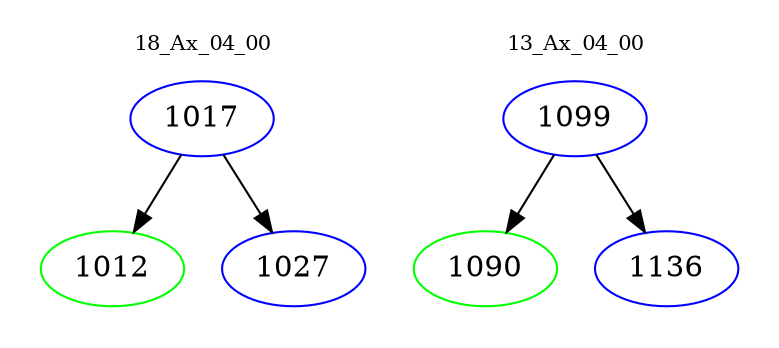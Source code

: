 digraph{
subgraph cluster_0 {
color = white
label = "18_Ax_04_00";
fontsize=10;
T0_1017 [label="1017", color="blue"]
T0_1017 -> T0_1012 [color="black"]
T0_1012 [label="1012", color="green"]
T0_1017 -> T0_1027 [color="black"]
T0_1027 [label="1027", color="blue"]
}
subgraph cluster_1 {
color = white
label = "13_Ax_04_00";
fontsize=10;
T1_1099 [label="1099", color="blue"]
T1_1099 -> T1_1090 [color="black"]
T1_1090 [label="1090", color="green"]
T1_1099 -> T1_1136 [color="black"]
T1_1136 [label="1136", color="blue"]
}
}
